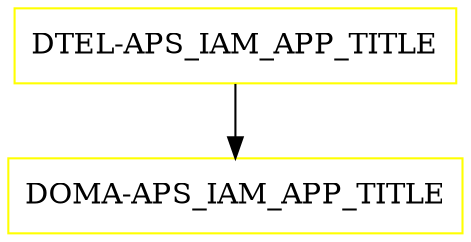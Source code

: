 digraph G {
  "DTEL-APS_IAM_APP_TITLE" [shape=box,color=yellow];
  "DOMA-APS_IAM_APP_TITLE" [shape=box,color=yellow,URL="./DOMA_APS_IAM_APP_TITLE.html"];
  "DTEL-APS_IAM_APP_TITLE" -> "DOMA-APS_IAM_APP_TITLE";
}
